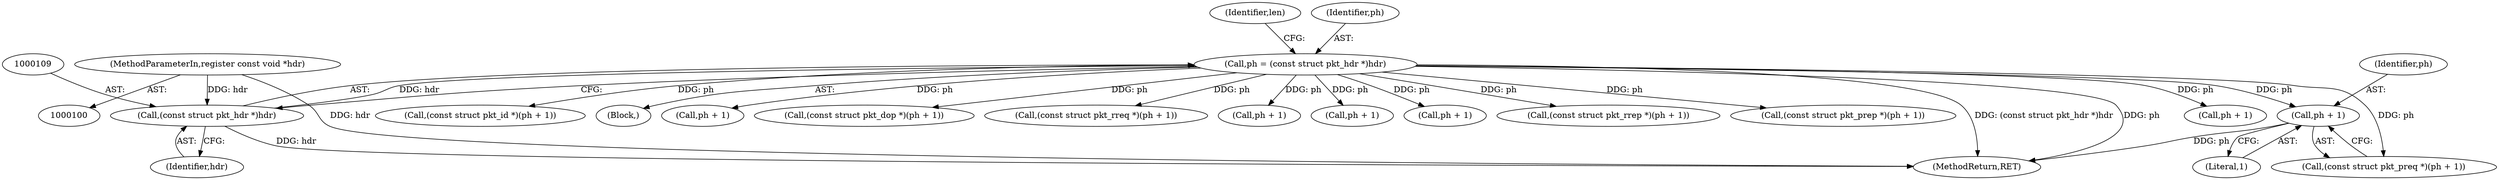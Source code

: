 digraph "0_tcpdump_cc356512f512e7fa423b3674db4bb31dbe40ffec_0@pointer" {
"1000241" [label="(Call,ph + 1)"];
"1000106" [label="(Call,ph = (const struct pkt_hdr *)hdr)"];
"1000108" [label="(Call,(const struct pkt_hdr *)hdr)"];
"1000102" [label="(MethodParameterIn,register const void *hdr)"];
"1000161" [label="(Call,ph + 1)"];
"1000239" [label="(Call,(const struct pkt_preq *)(ph + 1))"];
"1000159" [label="(Call,(const struct pkt_id *)(ph + 1))"];
"1000284" [label="(MethodReturn,RET)"];
"1000104" [label="(Block,)"];
"1000201" [label="(Call,ph + 1)"];
"1000219" [label="(Call,(const struct pkt_dop *)(ph + 1))"];
"1000179" [label="(Call,(const struct pkt_rreq *)(ph + 1))"];
"1000114" [label="(Identifier,len)"];
"1000261" [label="(Call,ph + 1)"];
"1000106" [label="(Call,ph = (const struct pkt_hdr *)hdr)"];
"1000181" [label="(Call,ph + 1)"];
"1000241" [label="(Call,ph + 1)"];
"1000221" [label="(Call,ph + 1)"];
"1000110" [label="(Identifier,hdr)"];
"1000199" [label="(Call,(const struct pkt_rrep *)(ph + 1))"];
"1000259" [label="(Call,(const struct pkt_prep *)(ph + 1))"];
"1000242" [label="(Identifier,ph)"];
"1000108" [label="(Call,(const struct pkt_hdr *)hdr)"];
"1000243" [label="(Literal,1)"];
"1000102" [label="(MethodParameterIn,register const void *hdr)"];
"1000107" [label="(Identifier,ph)"];
"1000241" -> "1000239"  [label="AST: "];
"1000241" -> "1000243"  [label="CFG: "];
"1000242" -> "1000241"  [label="AST: "];
"1000243" -> "1000241"  [label="AST: "];
"1000239" -> "1000241"  [label="CFG: "];
"1000241" -> "1000284"  [label="DDG: ph"];
"1000106" -> "1000241"  [label="DDG: ph"];
"1000106" -> "1000104"  [label="AST: "];
"1000106" -> "1000108"  [label="CFG: "];
"1000107" -> "1000106"  [label="AST: "];
"1000108" -> "1000106"  [label="AST: "];
"1000114" -> "1000106"  [label="CFG: "];
"1000106" -> "1000284"  [label="DDG: (const struct pkt_hdr *)hdr"];
"1000106" -> "1000284"  [label="DDG: ph"];
"1000108" -> "1000106"  [label="DDG: hdr"];
"1000106" -> "1000159"  [label="DDG: ph"];
"1000106" -> "1000161"  [label="DDG: ph"];
"1000106" -> "1000179"  [label="DDG: ph"];
"1000106" -> "1000181"  [label="DDG: ph"];
"1000106" -> "1000199"  [label="DDG: ph"];
"1000106" -> "1000201"  [label="DDG: ph"];
"1000106" -> "1000219"  [label="DDG: ph"];
"1000106" -> "1000221"  [label="DDG: ph"];
"1000106" -> "1000239"  [label="DDG: ph"];
"1000106" -> "1000259"  [label="DDG: ph"];
"1000106" -> "1000261"  [label="DDG: ph"];
"1000108" -> "1000110"  [label="CFG: "];
"1000109" -> "1000108"  [label="AST: "];
"1000110" -> "1000108"  [label="AST: "];
"1000108" -> "1000284"  [label="DDG: hdr"];
"1000102" -> "1000108"  [label="DDG: hdr"];
"1000102" -> "1000100"  [label="AST: "];
"1000102" -> "1000284"  [label="DDG: hdr"];
}
